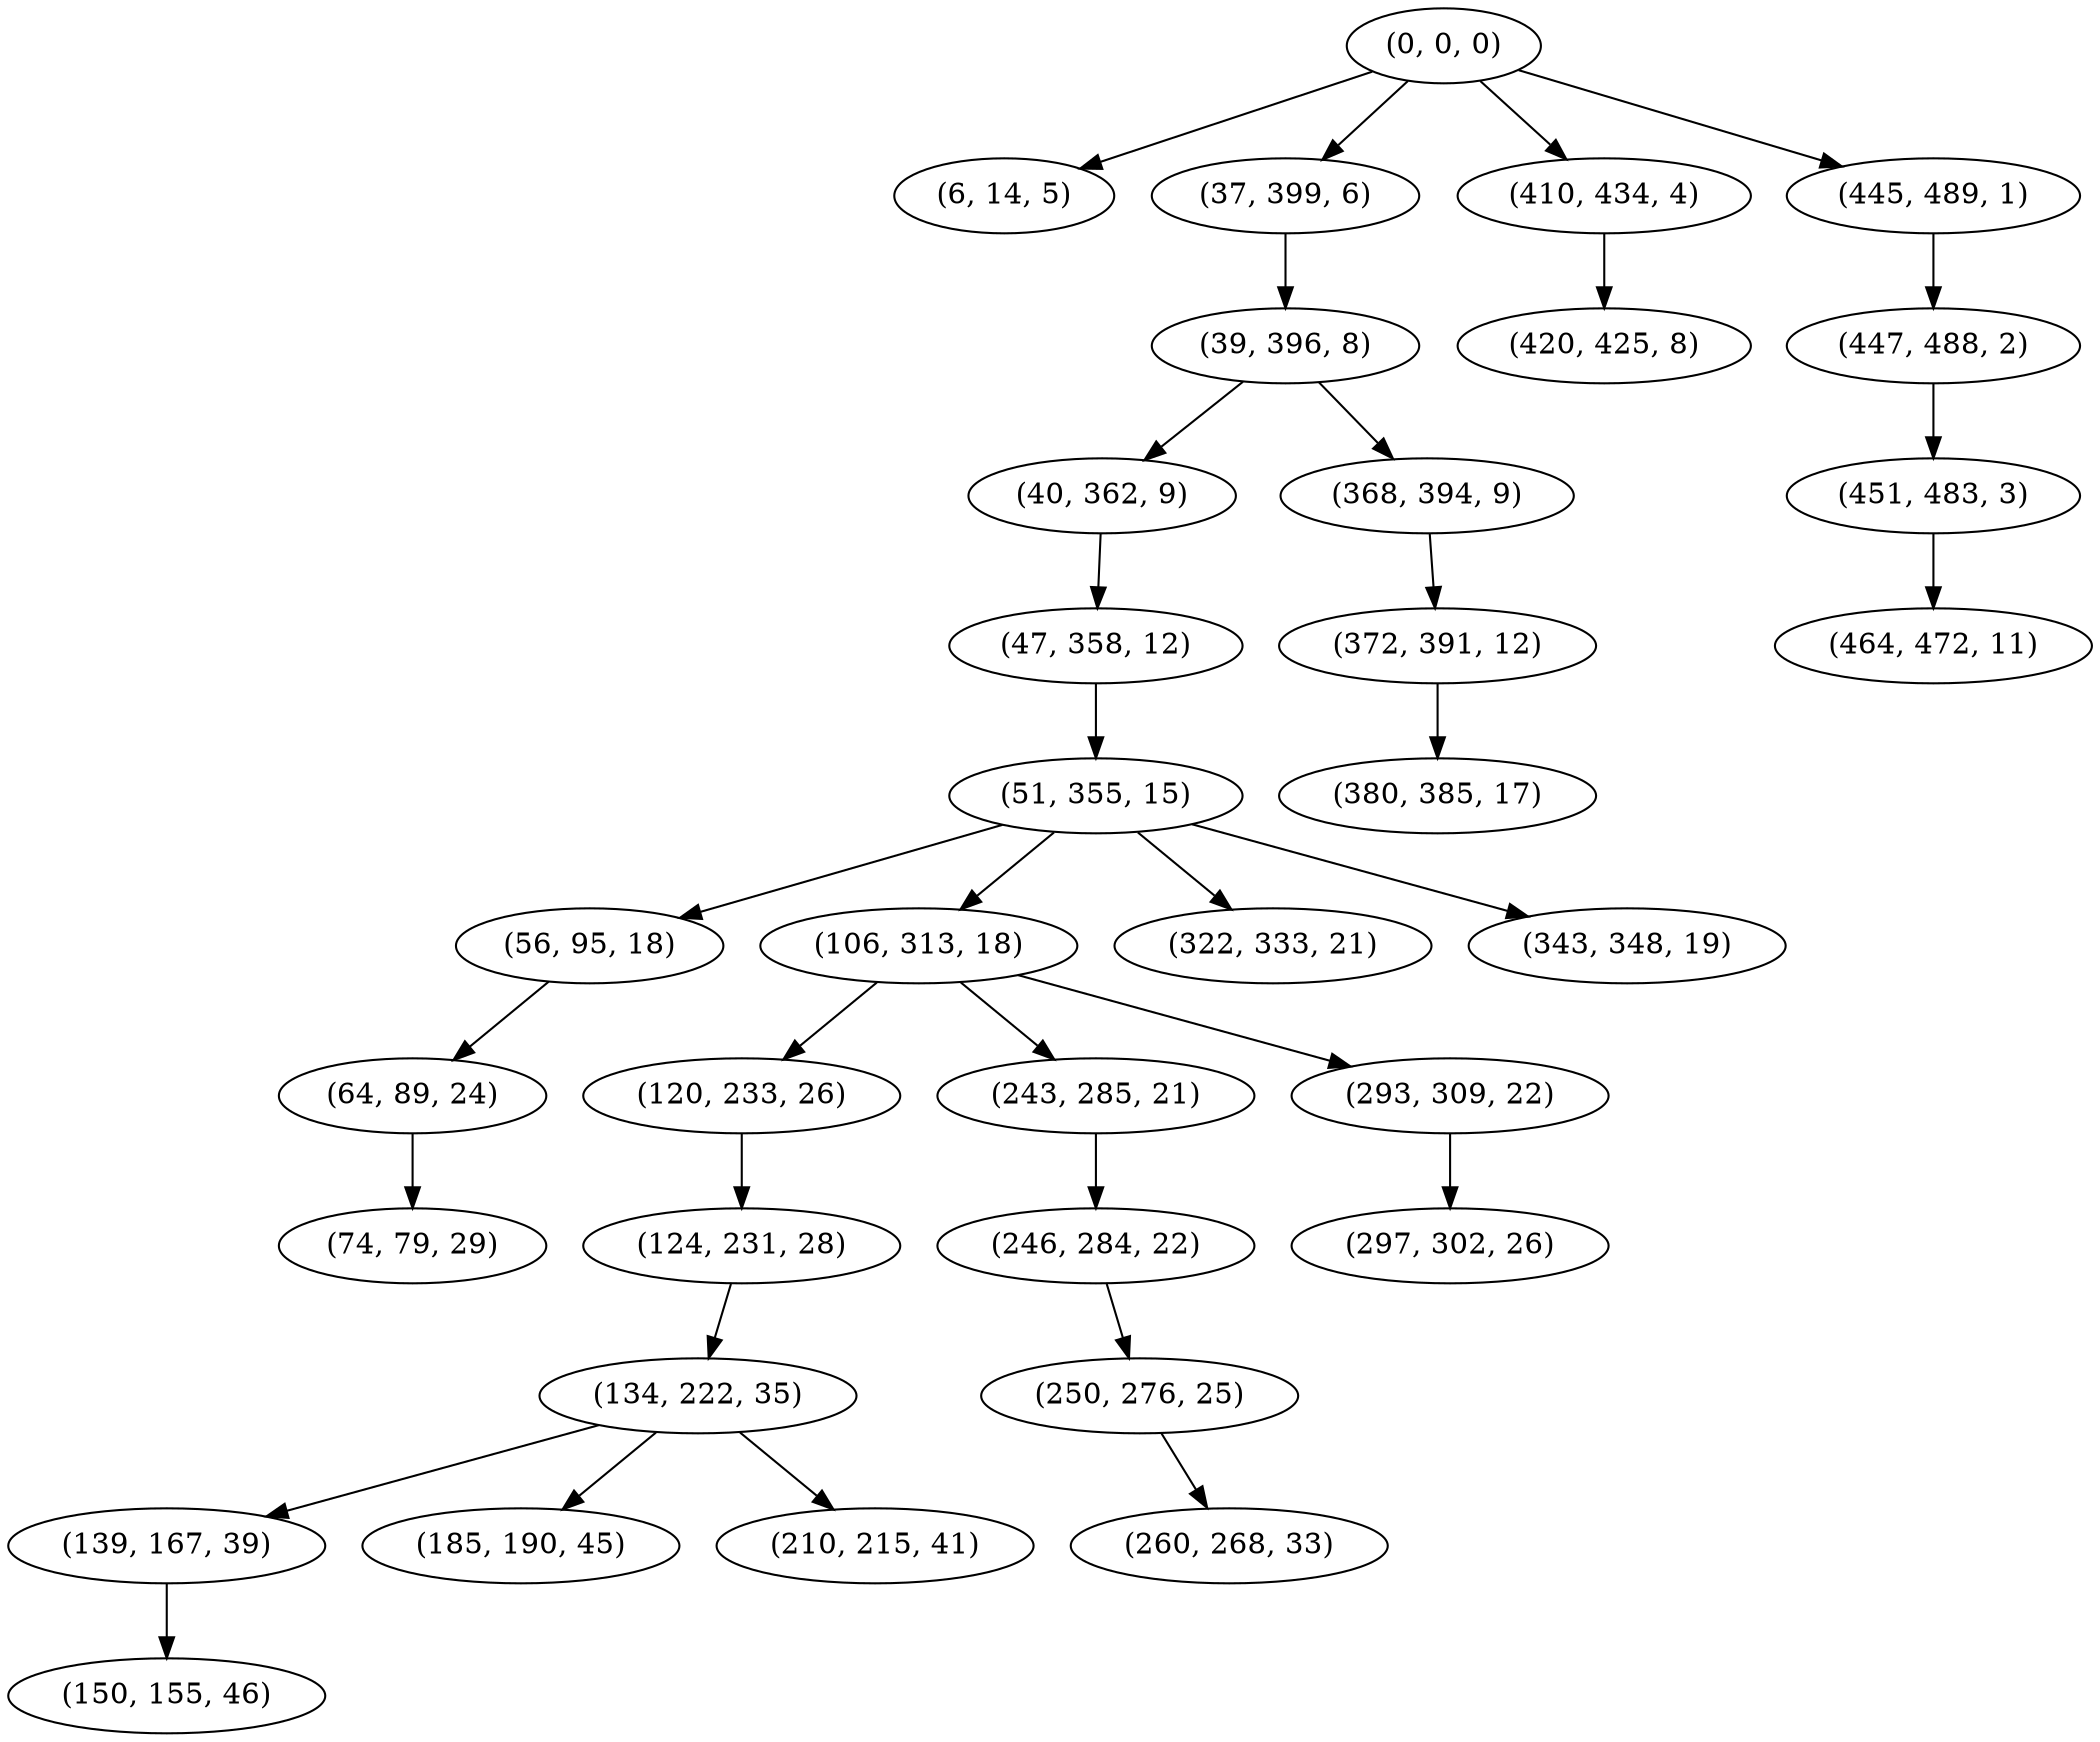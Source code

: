 digraph tree {
    "(0, 0, 0)";
    "(6, 14, 5)";
    "(37, 399, 6)";
    "(39, 396, 8)";
    "(40, 362, 9)";
    "(47, 358, 12)";
    "(51, 355, 15)";
    "(56, 95, 18)";
    "(64, 89, 24)";
    "(74, 79, 29)";
    "(106, 313, 18)";
    "(120, 233, 26)";
    "(124, 231, 28)";
    "(134, 222, 35)";
    "(139, 167, 39)";
    "(150, 155, 46)";
    "(185, 190, 45)";
    "(210, 215, 41)";
    "(243, 285, 21)";
    "(246, 284, 22)";
    "(250, 276, 25)";
    "(260, 268, 33)";
    "(293, 309, 22)";
    "(297, 302, 26)";
    "(322, 333, 21)";
    "(343, 348, 19)";
    "(368, 394, 9)";
    "(372, 391, 12)";
    "(380, 385, 17)";
    "(410, 434, 4)";
    "(420, 425, 8)";
    "(445, 489, 1)";
    "(447, 488, 2)";
    "(451, 483, 3)";
    "(464, 472, 11)";
    "(0, 0, 0)" -> "(6, 14, 5)";
    "(0, 0, 0)" -> "(37, 399, 6)";
    "(0, 0, 0)" -> "(410, 434, 4)";
    "(0, 0, 0)" -> "(445, 489, 1)";
    "(37, 399, 6)" -> "(39, 396, 8)";
    "(39, 396, 8)" -> "(40, 362, 9)";
    "(39, 396, 8)" -> "(368, 394, 9)";
    "(40, 362, 9)" -> "(47, 358, 12)";
    "(47, 358, 12)" -> "(51, 355, 15)";
    "(51, 355, 15)" -> "(56, 95, 18)";
    "(51, 355, 15)" -> "(106, 313, 18)";
    "(51, 355, 15)" -> "(322, 333, 21)";
    "(51, 355, 15)" -> "(343, 348, 19)";
    "(56, 95, 18)" -> "(64, 89, 24)";
    "(64, 89, 24)" -> "(74, 79, 29)";
    "(106, 313, 18)" -> "(120, 233, 26)";
    "(106, 313, 18)" -> "(243, 285, 21)";
    "(106, 313, 18)" -> "(293, 309, 22)";
    "(120, 233, 26)" -> "(124, 231, 28)";
    "(124, 231, 28)" -> "(134, 222, 35)";
    "(134, 222, 35)" -> "(139, 167, 39)";
    "(134, 222, 35)" -> "(185, 190, 45)";
    "(134, 222, 35)" -> "(210, 215, 41)";
    "(139, 167, 39)" -> "(150, 155, 46)";
    "(243, 285, 21)" -> "(246, 284, 22)";
    "(246, 284, 22)" -> "(250, 276, 25)";
    "(250, 276, 25)" -> "(260, 268, 33)";
    "(293, 309, 22)" -> "(297, 302, 26)";
    "(368, 394, 9)" -> "(372, 391, 12)";
    "(372, 391, 12)" -> "(380, 385, 17)";
    "(410, 434, 4)" -> "(420, 425, 8)";
    "(445, 489, 1)" -> "(447, 488, 2)";
    "(447, 488, 2)" -> "(451, 483, 3)";
    "(451, 483, 3)" -> "(464, 472, 11)";
}
